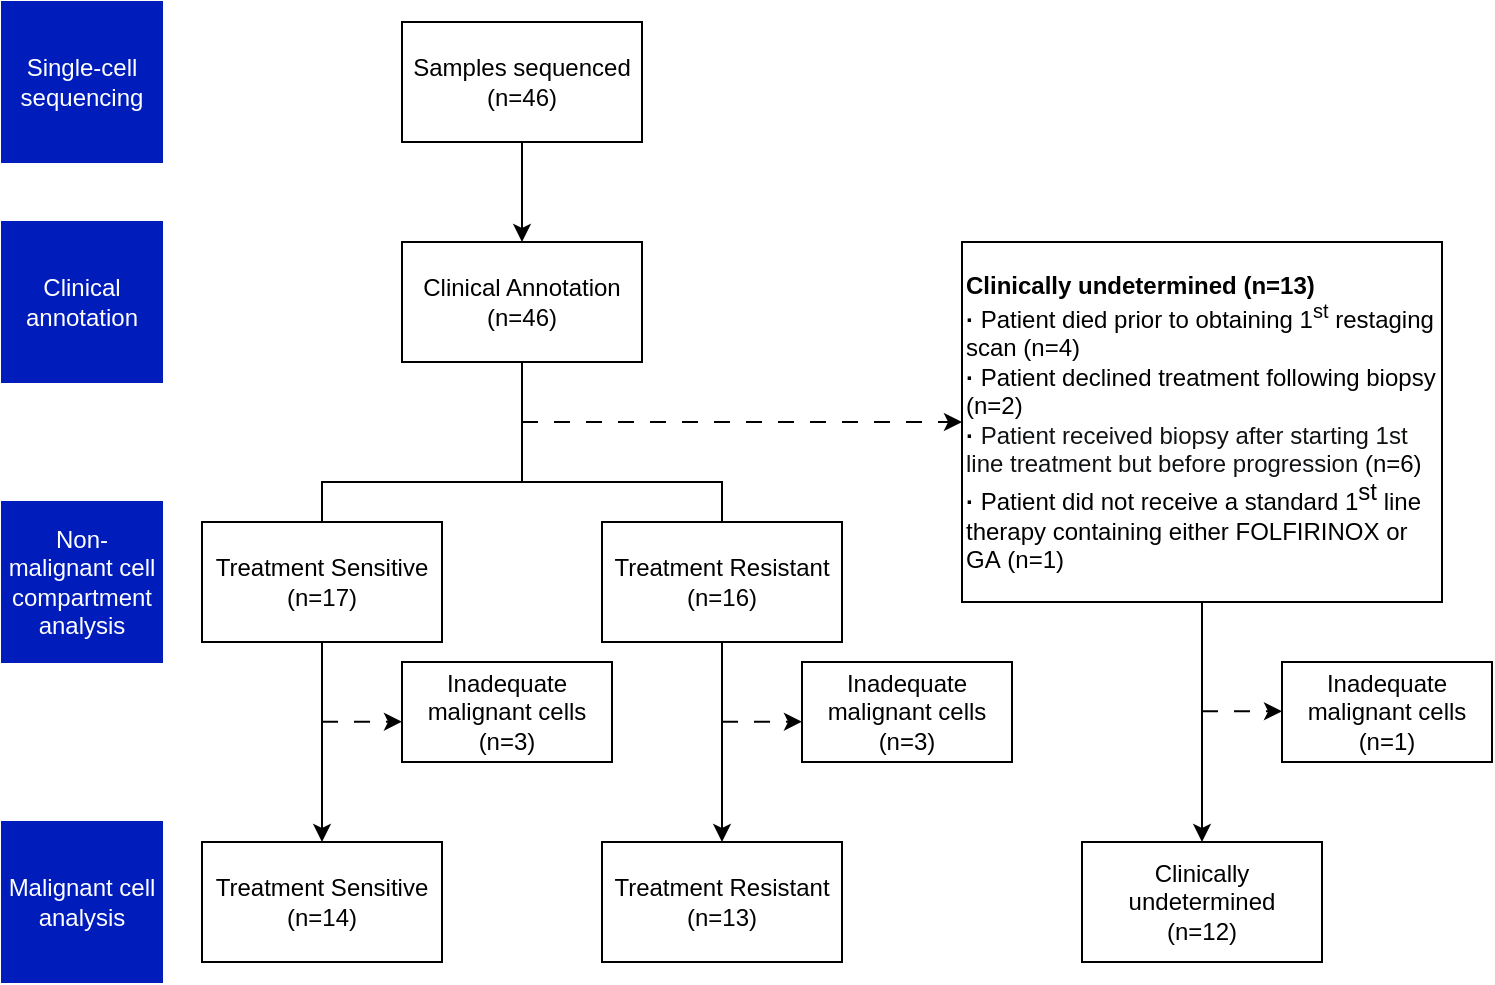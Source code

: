 <mxfile version="26.2.12">
  <diagram name="第 1 页" id="KwGxmZMtyN8JoYDkULUY">
    <mxGraphModel dx="954" dy="669" grid="1" gridSize="10" guides="1" tooltips="1" connect="1" arrows="1" fold="1" page="1" pageScale="1" pageWidth="827" pageHeight="1169" math="0" shadow="0">
      <root>
        <mxCell id="0" />
        <mxCell id="1" parent="0" />
        <mxCell id="eWs5n6P5kUTmqG-R48iR-10" style="edgeStyle=orthogonalEdgeStyle;rounded=0;orthogonalLoop=1;jettySize=auto;html=1;exitX=0.5;exitY=1;exitDx=0;exitDy=0;entryX=0.5;entryY=0;entryDx=0;entryDy=0;" edge="1" parent="1" source="eWs5n6P5kUTmqG-R48iR-1" target="eWs5n6P5kUTmqG-R48iR-3">
          <mxGeometry relative="1" as="geometry" />
        </mxCell>
        <mxCell id="eWs5n6P5kUTmqG-R48iR-1" value="Samples sequenced&lt;div&gt;(n=46)&lt;/div&gt;" style="rounded=0;whiteSpace=wrap;html=1;" vertex="1" parent="1">
          <mxGeometry x="260" y="70" width="120" height="60" as="geometry" />
        </mxCell>
        <mxCell id="eWs5n6P5kUTmqG-R48iR-8" style="edgeStyle=orthogonalEdgeStyle;rounded=0;orthogonalLoop=1;jettySize=auto;html=1;exitX=0.5;exitY=1;exitDx=0;exitDy=0;" edge="1" parent="1" source="eWs5n6P5kUTmqG-R48iR-3" target="eWs5n6P5kUTmqG-R48iR-4">
          <mxGeometry relative="1" as="geometry">
            <Array as="points">
              <mxPoint x="320" y="300" />
              <mxPoint x="220" y="300" />
            </Array>
          </mxGeometry>
        </mxCell>
        <mxCell id="eWs5n6P5kUTmqG-R48iR-29" style="edgeStyle=orthogonalEdgeStyle;rounded=0;orthogonalLoop=1;jettySize=auto;html=1;exitX=0.5;exitY=1;exitDx=0;exitDy=0;" edge="1" parent="1" source="eWs5n6P5kUTmqG-R48iR-3">
          <mxGeometry relative="1" as="geometry">
            <mxPoint x="420" y="350" as="targetPoint" />
            <Array as="points">
              <mxPoint x="320" y="300" />
              <mxPoint x="420" y="300" />
            </Array>
          </mxGeometry>
        </mxCell>
        <mxCell id="eWs5n6P5kUTmqG-R48iR-3" value="Clinical Annotation&lt;div&gt;(n=46)&lt;/div&gt;" style="rounded=0;whiteSpace=wrap;html=1;" vertex="1" parent="1">
          <mxGeometry x="260" y="180" width="120" height="60" as="geometry" />
        </mxCell>
        <mxCell id="eWs5n6P5kUTmqG-R48iR-4" value="Treatment Sensitive&lt;div&gt;(n=14)&lt;/div&gt;" style="rounded=0;whiteSpace=wrap;html=1;" vertex="1" parent="1">
          <mxGeometry x="160" y="480" width="120" height="60" as="geometry" />
        </mxCell>
        <mxCell id="eWs5n6P5kUTmqG-R48iR-5" value="Treatment Resistant&lt;div&gt;(n=13)&lt;/div&gt;" style="rounded=0;whiteSpace=wrap;html=1;" vertex="1" parent="1">
          <mxGeometry x="360" y="480" width="120" height="60" as="geometry" />
        </mxCell>
        <mxCell id="eWs5n6P5kUTmqG-R48iR-17" value="Single-cell sequencing" style="rounded=0;whiteSpace=wrap;html=1;fillColor=#001DBC;strokeColor=#001DBC;fontColor=#ffffff;" vertex="1" parent="1">
          <mxGeometry x="60" y="60" width="80" height="80" as="geometry" />
        </mxCell>
        <mxCell id="eWs5n6P5kUTmqG-R48iR-18" value="Clinical annotation" style="rounded=0;whiteSpace=wrap;html=1;fillColor=#001DBC;strokeColor=#001DBC;fontColor=#ffffff;" vertex="1" parent="1">
          <mxGeometry x="60" y="170" width="80" height="80" as="geometry" />
        </mxCell>
        <mxCell id="eWs5n6P5kUTmqG-R48iR-20" value="Non-malignant cell compartment analysis" style="rounded=0;whiteSpace=wrap;html=1;fillColor=#001DBC;strokeColor=#001DBC;fontColor=#ffffff;" vertex="1" parent="1">
          <mxGeometry x="60" y="310" width="80" height="80" as="geometry" />
        </mxCell>
        <mxCell id="eWs5n6P5kUTmqG-R48iR-21" value="Malignant cell analysis" style="rounded=0;whiteSpace=wrap;html=1;fillColor=#001DBC;strokeColor=#001DBC;fontColor=#ffffff;" vertex="1" parent="1">
          <mxGeometry x="60" y="470" width="80" height="80" as="geometry" />
        </mxCell>
        <mxCell id="eWs5n6P5kUTmqG-R48iR-22" value="Inadequate malignant cells&lt;div&gt;(n=3)&lt;/div&gt;" style="rounded=0;whiteSpace=wrap;html=1;" vertex="1" parent="1">
          <mxGeometry x="260" y="390" width="105" height="50" as="geometry" />
        </mxCell>
        <mxCell id="eWs5n6P5kUTmqG-R48iR-23" value="Treatment Sensitive&lt;div&gt;(n=17)&lt;/div&gt;" style="rounded=0;whiteSpace=wrap;html=1;" vertex="1" parent="1">
          <mxGeometry x="160" y="320" width="120" height="60" as="geometry" />
        </mxCell>
        <mxCell id="eWs5n6P5kUTmqG-R48iR-26" value="Clinically undetermined&lt;div&gt;(n=12)&lt;/div&gt;" style="rounded=0;whiteSpace=wrap;html=1;" vertex="1" parent="1">
          <mxGeometry x="600" y="480" width="120" height="60" as="geometry" />
        </mxCell>
        <mxCell id="eWs5n6P5kUTmqG-R48iR-31" style="edgeStyle=orthogonalEdgeStyle;rounded=0;orthogonalLoop=1;jettySize=auto;html=1;exitX=0.5;exitY=1;exitDx=0;exitDy=0;" edge="1" parent="1" source="eWs5n6P5kUTmqG-R48iR-24" target="eWs5n6P5kUTmqG-R48iR-5">
          <mxGeometry relative="1" as="geometry" />
        </mxCell>
        <mxCell id="eWs5n6P5kUTmqG-R48iR-24" value="Treatment Resistant&lt;div&gt;(n=16)&lt;/div&gt;" style="rounded=0;whiteSpace=wrap;html=1;" vertex="1" parent="1">
          <mxGeometry x="360" y="320" width="120" height="60" as="geometry" />
        </mxCell>
        <mxCell id="eWs5n6P5kUTmqG-R48iR-30" value="Inadequate malignant cells&lt;div&gt;(n=3)&lt;/div&gt;" style="rounded=0;whiteSpace=wrap;html=1;" vertex="1" parent="1">
          <mxGeometry x="460" y="390" width="105" height="50" as="geometry" />
        </mxCell>
        <mxCell id="eWs5n6P5kUTmqG-R48iR-32" value="" style="endArrow=classic;html=1;rounded=0;dashed=1;dashPattern=8 8;entryX=0.003;entryY=0.403;entryDx=0;entryDy=0;entryPerimeter=0;" edge="1" parent="1">
          <mxGeometry width="50" height="50" relative="1" as="geometry">
            <mxPoint x="420" y="419.85" as="sourcePoint" />
            <mxPoint x="460" y="419.85" as="targetPoint" />
          </mxGeometry>
        </mxCell>
        <mxCell id="eWs5n6P5kUTmqG-R48iR-33" value="" style="endArrow=classic;html=1;rounded=0;dashed=1;dashPattern=8 8;entryX=0.003;entryY=0.403;entryDx=0;entryDy=0;entryPerimeter=0;" edge="1" parent="1">
          <mxGeometry width="50" height="50" relative="1" as="geometry">
            <mxPoint x="220" y="419.85" as="sourcePoint" />
            <mxPoint x="260" y="419.85" as="targetPoint" />
          </mxGeometry>
        </mxCell>
        <mxCell id="eWs5n6P5kUTmqG-R48iR-34" style="edgeStyle=orthogonalEdgeStyle;rounded=0;orthogonalLoop=1;jettySize=auto;html=1;exitX=0.5;exitY=1;exitDx=0;exitDy=0;entryX=0.5;entryY=0;entryDx=0;entryDy=0;" edge="1" parent="1" source="eWs5n6P5kUTmqG-R48iR-14" target="eWs5n6P5kUTmqG-R48iR-26">
          <mxGeometry relative="1" as="geometry">
            <mxPoint x="659.68" y="200" as="sourcePoint" />
            <mxPoint x="659.68" y="340" as="targetPoint" />
          </mxGeometry>
        </mxCell>
        <mxCell id="eWs5n6P5kUTmqG-R48iR-35" value="Inadequate malignant cells&lt;div&gt;(n=1)&lt;/div&gt;" style="rounded=0;whiteSpace=wrap;html=1;" vertex="1" parent="1">
          <mxGeometry x="700" y="390" width="105" height="50" as="geometry" />
        </mxCell>
        <mxCell id="eWs5n6P5kUTmqG-R48iR-36" value="" style="endArrow=classic;html=1;rounded=0;dashed=1;dashPattern=8 8;entryX=0.003;entryY=0.403;entryDx=0;entryDy=0;entryPerimeter=0;" edge="1" parent="1">
          <mxGeometry width="50" height="50" relative="1" as="geometry">
            <mxPoint x="660" y="414.68" as="sourcePoint" />
            <mxPoint x="700" y="414.68" as="targetPoint" />
          </mxGeometry>
        </mxCell>
        <mxCell id="eWs5n6P5kUTmqG-R48iR-37" value="" style="endArrow=classic;html=1;rounded=0;dashed=1;dashPattern=8 8;entryX=0;entryY=0.5;entryDx=0;entryDy=0;" edge="1" parent="1" target="eWs5n6P5kUTmqG-R48iR-14">
          <mxGeometry width="50" height="50" relative="1" as="geometry">
            <mxPoint x="320" y="270.0" as="sourcePoint" />
            <mxPoint x="550" y="270" as="targetPoint" />
          </mxGeometry>
        </mxCell>
        <mxCell id="eWs5n6P5kUTmqG-R48iR-38" value="" style="edgeStyle=orthogonalEdgeStyle;rounded=0;orthogonalLoop=1;jettySize=auto;html=1;exitX=0.5;exitY=1;exitDx=0;exitDy=0;entryX=0.5;entryY=0;entryDx=0;entryDy=0;" edge="1" parent="1" target="eWs5n6P5kUTmqG-R48iR-14">
          <mxGeometry relative="1" as="geometry">
            <mxPoint x="659.68" y="230" as="sourcePoint" />
            <mxPoint x="660" y="550" as="targetPoint" />
          </mxGeometry>
        </mxCell>
        <mxCell id="eWs5n6P5kUTmqG-R48iR-14" value="&lt;div style=&quot;&quot;&gt;&lt;b&gt;Clinically undetermined (n=13)&lt;/b&gt;&lt;/div&gt;&lt;div style=&quot;&quot;&gt;&lt;font face=&quot;Helvetica&quot;&gt;&lt;span style=&quot;background-color: transparent; color: light-dark(rgb(0, 0, 0), rgb(255, 255, 255));&quot;&gt;&lt;b style=&quot;&quot;&gt;· &lt;/b&gt;Patient died prior to obtaining 1&lt;sup&gt;st&lt;/sup&gt; restaging&lt;/span&gt;&lt;/font&gt;&lt;/div&gt;&lt;div style=&quot;&quot;&gt;&lt;font face=&quot;Helvetica&quot;&gt;&lt;span style=&quot;background-color: transparent; color: light-dark(rgb(0, 0, 0), rgb(255, 255, 255));&quot;&gt;scan (n=4)&lt;/span&gt;&lt;br&gt;&lt;b style=&quot;&quot;&gt;· &lt;/b&gt;Patient d&lt;span style=&quot;background-color: transparent; color: light-dark(rgb(0, 0, 0), rgb(255, 255, 255));&quot;&gt;eclined treatment following biopsy (n=2)&lt;/span&gt;&lt;br&gt;&lt;b style=&quot;&quot;&gt;·&amp;nbsp;&lt;/b&gt;&lt;span style=&quot;caret-color: rgb(251, 74, 62); color: rgb(16, 18, 20); white-space-collapse: preserve; background-color: rgb(255, 255, 255);&quot;&gt;Patient received biopsy after starting 1st line treatment but before progression &lt;/span&gt;&lt;span style=&quot;background-color: transparent; color: light-dark(rgb(0, 0, 0), rgb(255, 255, 255));&quot;&gt;(n=6)&lt;/span&gt;&lt;br&gt;&lt;b style=&quot;&quot;&gt;·&amp;nbsp;&lt;/b&gt;Patient did not receive a standard 1&lt;span style=&quot;vertical-align: super;&quot;&gt;st&lt;/span&gt; line&lt;br&gt;therapy containing either FOLFIRINOX or GA&amp;nbsp;&lt;span style=&quot;background-color: transparent; color: light-dark(rgb(0, 0, 0), rgb(255, 255, 255));&quot;&gt;(n=1)&lt;/span&gt;&lt;/font&gt;&lt;/div&gt;" style="rounded=0;whiteSpace=wrap;html=1;align=left;" vertex="1" parent="1">
          <mxGeometry x="540" y="180" width="240" height="180" as="geometry" />
        </mxCell>
      </root>
    </mxGraphModel>
  </diagram>
</mxfile>
